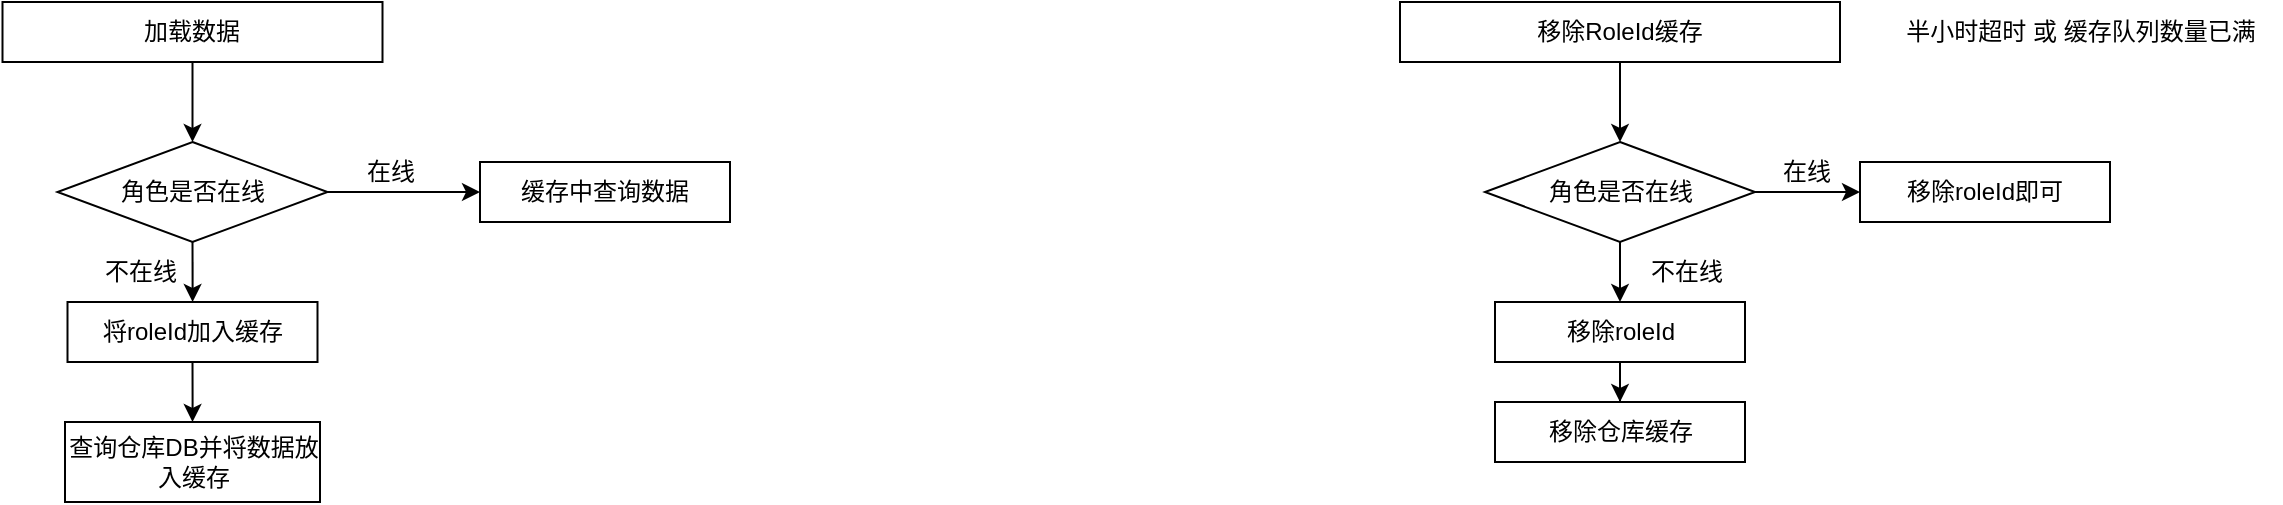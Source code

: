 <mxfile version="21.7.5" type="github">
  <diagram name="第 1 页" id="KWQHc-y4WQyEWoKKa06l">
    <mxGraphModel dx="1434" dy="758" grid="1" gridSize="10" guides="1" tooltips="1" connect="1" arrows="1" fold="1" page="1" pageScale="1" pageWidth="4681" pageHeight="3300" math="0" shadow="0">
      <root>
        <mxCell id="0" />
        <mxCell id="1" parent="0" />
        <mxCell id="av_mlNTD5LwuY0EcRqsx-14" style="edgeStyle=orthogonalEdgeStyle;rounded=0;orthogonalLoop=1;jettySize=auto;html=1;exitX=0.5;exitY=1;exitDx=0;exitDy=0;entryX=0.5;entryY=0;entryDx=0;entryDy=0;" edge="1" parent="1" source="av_mlNTD5LwuY0EcRqsx-1" target="av_mlNTD5LwuY0EcRqsx-3">
          <mxGeometry relative="1" as="geometry" />
        </mxCell>
        <mxCell id="av_mlNTD5LwuY0EcRqsx-1" value="加载数据" style="rounded=0;whiteSpace=wrap;html=1;" vertex="1" parent="1">
          <mxGeometry x="311.25" y="160" width="190" height="30" as="geometry" />
        </mxCell>
        <mxCell id="av_mlNTD5LwuY0EcRqsx-15" style="edgeStyle=orthogonalEdgeStyle;rounded=0;orthogonalLoop=1;jettySize=auto;html=1;exitX=1;exitY=0.5;exitDx=0;exitDy=0;" edge="1" parent="1" source="av_mlNTD5LwuY0EcRqsx-3" target="av_mlNTD5LwuY0EcRqsx-5">
          <mxGeometry relative="1" as="geometry" />
        </mxCell>
        <mxCell id="av_mlNTD5LwuY0EcRqsx-16" style="edgeStyle=orthogonalEdgeStyle;rounded=0;orthogonalLoop=1;jettySize=auto;html=1;exitX=0.5;exitY=1;exitDx=0;exitDy=0;" edge="1" parent="1" source="av_mlNTD5LwuY0EcRqsx-3" target="av_mlNTD5LwuY0EcRqsx-6">
          <mxGeometry relative="1" as="geometry" />
        </mxCell>
        <mxCell id="av_mlNTD5LwuY0EcRqsx-3" value="角色是否在线" style="rhombus;whiteSpace=wrap;html=1;" vertex="1" parent="1">
          <mxGeometry x="338.75" y="230" width="135" height="50" as="geometry" />
        </mxCell>
        <mxCell id="av_mlNTD5LwuY0EcRqsx-5" value="缓存中查询数据" style="rounded=0;whiteSpace=wrap;html=1;" vertex="1" parent="1">
          <mxGeometry x="550" y="240" width="125" height="30" as="geometry" />
        </mxCell>
        <mxCell id="av_mlNTD5LwuY0EcRqsx-17" style="edgeStyle=orthogonalEdgeStyle;rounded=0;orthogonalLoop=1;jettySize=auto;html=1;exitX=0.5;exitY=1;exitDx=0;exitDy=0;" edge="1" parent="1" source="av_mlNTD5LwuY0EcRqsx-6" target="av_mlNTD5LwuY0EcRqsx-7">
          <mxGeometry relative="1" as="geometry" />
        </mxCell>
        <mxCell id="av_mlNTD5LwuY0EcRqsx-6" value="将roleId加入缓存" style="rounded=0;whiteSpace=wrap;html=1;" vertex="1" parent="1">
          <mxGeometry x="343.75" y="310" width="125" height="30" as="geometry" />
        </mxCell>
        <mxCell id="av_mlNTD5LwuY0EcRqsx-7" value="查询仓库DB并将数据放入缓存" style="rounded=0;whiteSpace=wrap;html=1;" vertex="1" parent="1">
          <mxGeometry x="342.5" y="370" width="127.5" height="40" as="geometry" />
        </mxCell>
        <mxCell id="av_mlNTD5LwuY0EcRqsx-18" style="edgeStyle=orthogonalEdgeStyle;rounded=0;orthogonalLoop=1;jettySize=auto;html=1;exitX=0.5;exitY=1;exitDx=0;exitDy=0;" edge="1" parent="1" source="av_mlNTD5LwuY0EcRqsx-8" target="av_mlNTD5LwuY0EcRqsx-9">
          <mxGeometry relative="1" as="geometry" />
        </mxCell>
        <mxCell id="av_mlNTD5LwuY0EcRqsx-8" value="移除RoleId缓存" style="rounded=0;whiteSpace=wrap;html=1;" vertex="1" parent="1">
          <mxGeometry x="1010" y="160" width="220" height="30" as="geometry" />
        </mxCell>
        <mxCell id="av_mlNTD5LwuY0EcRqsx-19" style="edgeStyle=orthogonalEdgeStyle;rounded=0;orthogonalLoop=1;jettySize=auto;html=1;exitX=1;exitY=0.5;exitDx=0;exitDy=0;" edge="1" parent="1" source="av_mlNTD5LwuY0EcRqsx-9" target="av_mlNTD5LwuY0EcRqsx-10">
          <mxGeometry relative="1" as="geometry" />
        </mxCell>
        <mxCell id="av_mlNTD5LwuY0EcRqsx-20" style="edgeStyle=orthogonalEdgeStyle;rounded=0;orthogonalLoop=1;jettySize=auto;html=1;exitX=0.5;exitY=1;exitDx=0;exitDy=0;" edge="1" parent="1" source="av_mlNTD5LwuY0EcRqsx-9" target="av_mlNTD5LwuY0EcRqsx-13">
          <mxGeometry relative="1" as="geometry" />
        </mxCell>
        <mxCell id="av_mlNTD5LwuY0EcRqsx-9" value="角色是否在线" style="rhombus;whiteSpace=wrap;html=1;" vertex="1" parent="1">
          <mxGeometry x="1052.5" y="230" width="135" height="50" as="geometry" />
        </mxCell>
        <mxCell id="av_mlNTD5LwuY0EcRqsx-10" value="移除roleId即可" style="rounded=0;whiteSpace=wrap;html=1;" vertex="1" parent="1">
          <mxGeometry x="1240" y="240" width="125" height="30" as="geometry" />
        </mxCell>
        <mxCell id="av_mlNTD5LwuY0EcRqsx-11" value="半小时超时 或 缓存队列数量已满" style="text;html=1;align=center;verticalAlign=middle;resizable=0;points=[];autosize=1;strokeColor=none;fillColor=none;" vertex="1" parent="1">
          <mxGeometry x="1250" y="160" width="200" height="30" as="geometry" />
        </mxCell>
        <mxCell id="av_mlNTD5LwuY0EcRqsx-12" value="移除仓库缓存" style="rounded=0;whiteSpace=wrap;html=1;" vertex="1" parent="1">
          <mxGeometry x="1057.5" y="360" width="125" height="30" as="geometry" />
        </mxCell>
        <mxCell id="av_mlNTD5LwuY0EcRqsx-21" style="edgeStyle=orthogonalEdgeStyle;rounded=0;orthogonalLoop=1;jettySize=auto;html=1;exitX=0.5;exitY=1;exitDx=0;exitDy=0;" edge="1" parent="1" source="av_mlNTD5LwuY0EcRqsx-13" target="av_mlNTD5LwuY0EcRqsx-12">
          <mxGeometry relative="1" as="geometry" />
        </mxCell>
        <mxCell id="av_mlNTD5LwuY0EcRqsx-13" value="移除roleId" style="rounded=0;whiteSpace=wrap;html=1;" vertex="1" parent="1">
          <mxGeometry x="1057.5" y="310" width="125" height="30" as="geometry" />
        </mxCell>
        <mxCell id="av_mlNTD5LwuY0EcRqsx-22" value="在线" style="text;html=1;align=center;verticalAlign=middle;resizable=0;points=[];autosize=1;strokeColor=none;fillColor=none;" vertex="1" parent="1">
          <mxGeometry x="480" y="230" width="50" height="30" as="geometry" />
        </mxCell>
        <mxCell id="av_mlNTD5LwuY0EcRqsx-23" value="不在线" style="text;html=1;align=center;verticalAlign=middle;resizable=0;points=[];autosize=1;strokeColor=none;fillColor=none;" vertex="1" parent="1">
          <mxGeometry x="350" y="280" width="60" height="30" as="geometry" />
        </mxCell>
        <mxCell id="av_mlNTD5LwuY0EcRqsx-24" value="在线" style="text;html=1;align=center;verticalAlign=middle;resizable=0;points=[];autosize=1;strokeColor=none;fillColor=none;" vertex="1" parent="1">
          <mxGeometry x="1187.5" y="230" width="50" height="30" as="geometry" />
        </mxCell>
        <mxCell id="av_mlNTD5LwuY0EcRqsx-25" value="不在线" style="text;html=1;align=center;verticalAlign=middle;resizable=0;points=[];autosize=1;strokeColor=none;fillColor=none;" vertex="1" parent="1">
          <mxGeometry x="1122.5" y="280" width="60" height="30" as="geometry" />
        </mxCell>
      </root>
    </mxGraphModel>
  </diagram>
</mxfile>
